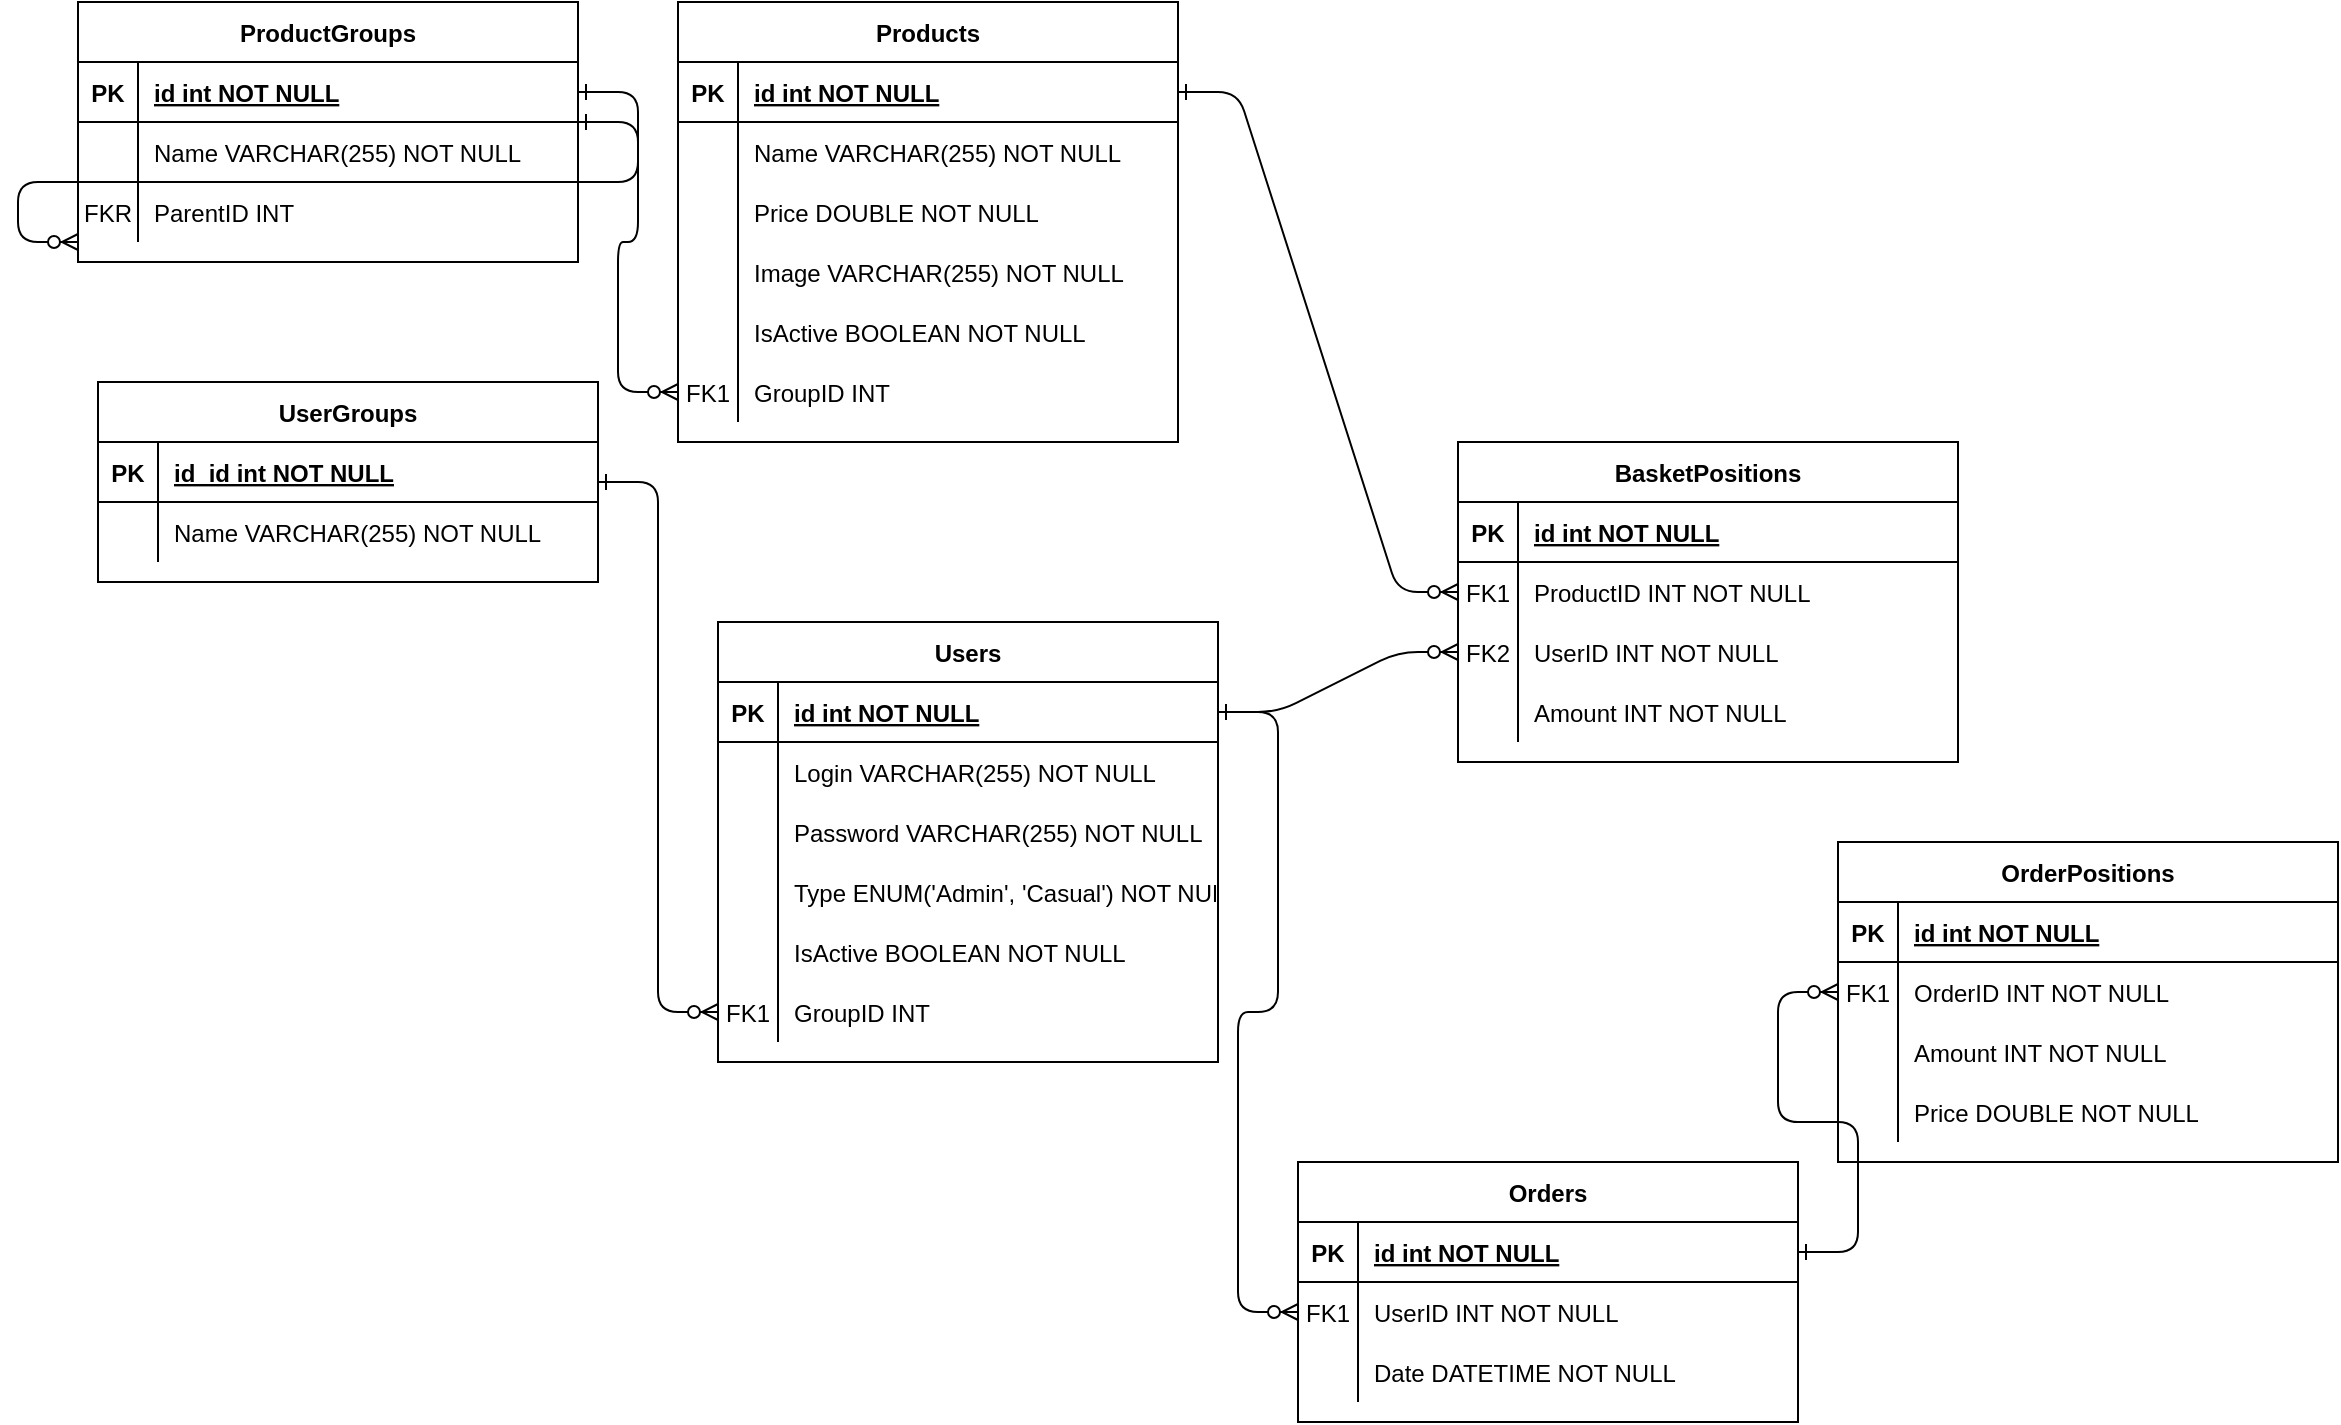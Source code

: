 <mxfile version="24.0.2" type="device">
  <diagram id="R2lEEEUBdFMjLlhIrx00" name="Page-1">
    <mxGraphModel dx="2284" dy="774" grid="1" gridSize="10" guides="1" tooltips="1" connect="1" arrows="1" fold="1" page="1" pageScale="1" pageWidth="850" pageHeight="1100" math="0" shadow="0" extFonts="Permanent Marker^https://fonts.googleapis.com/css?family=Permanent+Marker">
      <root>
        <mxCell id="0" />
        <mxCell id="1" parent="0" />
        <mxCell id="ZzncsqwdlwHEzgfTlSpE-1" value="Products" style="shape=table;startSize=30;container=1;collapsible=1;childLayout=tableLayout;fixedRows=1;rowLines=0;fontStyle=1;align=center;resizeLast=1;" vertex="1" parent="1">
          <mxGeometry x="320" y="400" width="250" height="220" as="geometry" />
        </mxCell>
        <mxCell id="ZzncsqwdlwHEzgfTlSpE-2" value="" style="shape=partialRectangle;collapsible=0;dropTarget=0;pointerEvents=0;fillColor=none;points=[[0,0.5],[1,0.5]];portConstraint=eastwest;top=0;left=0;right=0;bottom=1;" vertex="1" parent="ZzncsqwdlwHEzgfTlSpE-1">
          <mxGeometry y="30" width="250" height="30" as="geometry" />
        </mxCell>
        <mxCell id="ZzncsqwdlwHEzgfTlSpE-3" value="PK" style="shape=partialRectangle;overflow=hidden;connectable=0;fillColor=none;top=0;left=0;bottom=0;right=0;fontStyle=1;" vertex="1" parent="ZzncsqwdlwHEzgfTlSpE-2">
          <mxGeometry width="30" height="30" as="geometry">
            <mxRectangle width="30" height="30" as="alternateBounds" />
          </mxGeometry>
        </mxCell>
        <mxCell id="ZzncsqwdlwHEzgfTlSpE-4" value="id int NOT NULL " style="shape=partialRectangle;overflow=hidden;connectable=0;fillColor=none;top=0;left=0;bottom=0;right=0;align=left;spacingLeft=6;fontStyle=5;" vertex="1" parent="ZzncsqwdlwHEzgfTlSpE-2">
          <mxGeometry x="30" width="220" height="30" as="geometry">
            <mxRectangle width="220" height="30" as="alternateBounds" />
          </mxGeometry>
        </mxCell>
        <mxCell id="ZzncsqwdlwHEzgfTlSpE-5" value="" style="shape=partialRectangle;collapsible=0;dropTarget=0;pointerEvents=0;fillColor=none;points=[[0,0.5],[1,0.5]];portConstraint=eastwest;top=0;left=0;right=0;bottom=0;" vertex="1" parent="ZzncsqwdlwHEzgfTlSpE-1">
          <mxGeometry y="60" width="250" height="30" as="geometry" />
        </mxCell>
        <mxCell id="ZzncsqwdlwHEzgfTlSpE-6" value="" style="shape=partialRectangle;overflow=hidden;connectable=0;fillColor=none;top=0;left=0;bottom=0;right=0;" vertex="1" parent="ZzncsqwdlwHEzgfTlSpE-5">
          <mxGeometry width="30" height="30" as="geometry">
            <mxRectangle width="30" height="30" as="alternateBounds" />
          </mxGeometry>
        </mxCell>
        <mxCell id="ZzncsqwdlwHEzgfTlSpE-7" value="Name VARCHAR(255) NOT NULL" style="shape=partialRectangle;overflow=hidden;connectable=0;fillColor=none;top=0;left=0;bottom=0;right=0;align=left;spacingLeft=6;" vertex="1" parent="ZzncsqwdlwHEzgfTlSpE-5">
          <mxGeometry x="30" width="220" height="30" as="geometry">
            <mxRectangle width="220" height="30" as="alternateBounds" />
          </mxGeometry>
        </mxCell>
        <mxCell id="ZzncsqwdlwHEzgfTlSpE-54" value="" style="shape=partialRectangle;collapsible=0;dropTarget=0;pointerEvents=0;fillColor=none;points=[[0,0.5],[1,0.5]];portConstraint=eastwest;top=0;left=0;right=0;bottom=0;" vertex="1" parent="ZzncsqwdlwHEzgfTlSpE-1">
          <mxGeometry y="90" width="250" height="30" as="geometry" />
        </mxCell>
        <mxCell id="ZzncsqwdlwHEzgfTlSpE-55" value="" style="shape=partialRectangle;overflow=hidden;connectable=0;fillColor=none;top=0;left=0;bottom=0;right=0;" vertex="1" parent="ZzncsqwdlwHEzgfTlSpE-54">
          <mxGeometry width="30" height="30" as="geometry">
            <mxRectangle width="30" height="30" as="alternateBounds" />
          </mxGeometry>
        </mxCell>
        <mxCell id="ZzncsqwdlwHEzgfTlSpE-56" value="Price DOUBLE NOT NULL" style="shape=partialRectangle;overflow=hidden;connectable=0;fillColor=none;top=0;left=0;bottom=0;right=0;align=left;spacingLeft=6;" vertex="1" parent="ZzncsqwdlwHEzgfTlSpE-54">
          <mxGeometry x="30" width="220" height="30" as="geometry">
            <mxRectangle width="220" height="30" as="alternateBounds" />
          </mxGeometry>
        </mxCell>
        <mxCell id="ZzncsqwdlwHEzgfTlSpE-57" value="" style="shape=partialRectangle;collapsible=0;dropTarget=0;pointerEvents=0;fillColor=none;points=[[0,0.5],[1,0.5]];portConstraint=eastwest;top=0;left=0;right=0;bottom=0;" vertex="1" parent="ZzncsqwdlwHEzgfTlSpE-1">
          <mxGeometry y="120" width="250" height="30" as="geometry" />
        </mxCell>
        <mxCell id="ZzncsqwdlwHEzgfTlSpE-58" value="" style="shape=partialRectangle;overflow=hidden;connectable=0;fillColor=none;top=0;left=0;bottom=0;right=0;" vertex="1" parent="ZzncsqwdlwHEzgfTlSpE-57">
          <mxGeometry width="30" height="30" as="geometry">
            <mxRectangle width="30" height="30" as="alternateBounds" />
          </mxGeometry>
        </mxCell>
        <mxCell id="ZzncsqwdlwHEzgfTlSpE-59" value="Image VARCHAR(255) NOT NULL" style="shape=partialRectangle;overflow=hidden;connectable=0;fillColor=none;top=0;left=0;bottom=0;right=0;align=left;spacingLeft=6;" vertex="1" parent="ZzncsqwdlwHEzgfTlSpE-57">
          <mxGeometry x="30" width="220" height="30" as="geometry">
            <mxRectangle width="220" height="30" as="alternateBounds" />
          </mxGeometry>
        </mxCell>
        <mxCell id="ZzncsqwdlwHEzgfTlSpE-60" value="" style="shape=partialRectangle;collapsible=0;dropTarget=0;pointerEvents=0;fillColor=none;points=[[0,0.5],[1,0.5]];portConstraint=eastwest;top=0;left=0;right=0;bottom=0;" vertex="1" parent="ZzncsqwdlwHEzgfTlSpE-1">
          <mxGeometry y="150" width="250" height="30" as="geometry" />
        </mxCell>
        <mxCell id="ZzncsqwdlwHEzgfTlSpE-61" value="" style="shape=partialRectangle;overflow=hidden;connectable=0;fillColor=none;top=0;left=0;bottom=0;right=0;" vertex="1" parent="ZzncsqwdlwHEzgfTlSpE-60">
          <mxGeometry width="30" height="30" as="geometry">
            <mxRectangle width="30" height="30" as="alternateBounds" />
          </mxGeometry>
        </mxCell>
        <mxCell id="ZzncsqwdlwHEzgfTlSpE-62" value="IsActive BOOLEAN NOT NULL" style="shape=partialRectangle;overflow=hidden;connectable=0;fillColor=none;top=0;left=0;bottom=0;right=0;align=left;spacingLeft=6;" vertex="1" parent="ZzncsqwdlwHEzgfTlSpE-60">
          <mxGeometry x="30" width="220" height="30" as="geometry">
            <mxRectangle width="220" height="30" as="alternateBounds" />
          </mxGeometry>
        </mxCell>
        <mxCell id="ZzncsqwdlwHEzgfTlSpE-63" value="" style="shape=partialRectangle;collapsible=0;dropTarget=0;pointerEvents=0;fillColor=none;points=[[0,0.5],[1,0.5]];portConstraint=eastwest;top=0;left=0;right=0;bottom=0;" vertex="1" parent="ZzncsqwdlwHEzgfTlSpE-1">
          <mxGeometry y="180" width="250" height="30" as="geometry" />
        </mxCell>
        <mxCell id="ZzncsqwdlwHEzgfTlSpE-64" value="FK1" style="shape=partialRectangle;overflow=hidden;connectable=0;fillColor=none;top=0;left=0;bottom=0;right=0;" vertex="1" parent="ZzncsqwdlwHEzgfTlSpE-63">
          <mxGeometry width="30" height="30" as="geometry">
            <mxRectangle width="30" height="30" as="alternateBounds" />
          </mxGeometry>
        </mxCell>
        <mxCell id="ZzncsqwdlwHEzgfTlSpE-65" value="GroupID INT" style="shape=partialRectangle;overflow=hidden;connectable=0;fillColor=none;top=0;left=0;bottom=0;right=0;align=left;spacingLeft=6;" vertex="1" parent="ZzncsqwdlwHEzgfTlSpE-63">
          <mxGeometry x="30" width="220" height="30" as="geometry">
            <mxRectangle width="220" height="30" as="alternateBounds" />
          </mxGeometry>
        </mxCell>
        <mxCell id="ZzncsqwdlwHEzgfTlSpE-8" value="ProductGroups" style="shape=table;startSize=30;container=1;collapsible=1;childLayout=tableLayout;fixedRows=1;rowLines=0;fontStyle=1;align=center;resizeLast=1;" vertex="1" parent="1">
          <mxGeometry x="20" y="400" width="250" height="130" as="geometry" />
        </mxCell>
        <mxCell id="ZzncsqwdlwHEzgfTlSpE-9" value="" style="shape=partialRectangle;collapsible=0;dropTarget=0;pointerEvents=0;fillColor=none;points=[[0,0.5],[1,0.5]];portConstraint=eastwest;top=0;left=0;right=0;bottom=1;" vertex="1" parent="ZzncsqwdlwHEzgfTlSpE-8">
          <mxGeometry y="30" width="250" height="30" as="geometry" />
        </mxCell>
        <mxCell id="ZzncsqwdlwHEzgfTlSpE-10" value="PK" style="shape=partialRectangle;overflow=hidden;connectable=0;fillColor=none;top=0;left=0;bottom=0;right=0;fontStyle=1;" vertex="1" parent="ZzncsqwdlwHEzgfTlSpE-9">
          <mxGeometry width="30" height="30" as="geometry">
            <mxRectangle width="30" height="30" as="alternateBounds" />
          </mxGeometry>
        </mxCell>
        <mxCell id="ZzncsqwdlwHEzgfTlSpE-11" value="id int NOT NULL " style="shape=partialRectangle;overflow=hidden;connectable=0;fillColor=none;top=0;left=0;bottom=0;right=0;align=left;spacingLeft=6;fontStyle=5;" vertex="1" parent="ZzncsqwdlwHEzgfTlSpE-9">
          <mxGeometry x="30" width="220" height="30" as="geometry">
            <mxRectangle width="220" height="30" as="alternateBounds" />
          </mxGeometry>
        </mxCell>
        <mxCell id="ZzncsqwdlwHEzgfTlSpE-12" value="" style="shape=partialRectangle;collapsible=0;dropTarget=0;pointerEvents=0;fillColor=none;points=[[0,0.5],[1,0.5]];portConstraint=eastwest;top=0;left=0;right=0;bottom=0;" vertex="1" parent="ZzncsqwdlwHEzgfTlSpE-8">
          <mxGeometry y="60" width="250" height="30" as="geometry" />
        </mxCell>
        <mxCell id="ZzncsqwdlwHEzgfTlSpE-13" value="" style="shape=partialRectangle;overflow=hidden;connectable=0;fillColor=none;top=0;left=0;bottom=0;right=0;" vertex="1" parent="ZzncsqwdlwHEzgfTlSpE-12">
          <mxGeometry width="30" height="30" as="geometry">
            <mxRectangle width="30" height="30" as="alternateBounds" />
          </mxGeometry>
        </mxCell>
        <mxCell id="ZzncsqwdlwHEzgfTlSpE-14" value="Name VARCHAR(255) NOT NULL" style="shape=partialRectangle;overflow=hidden;connectable=0;fillColor=none;top=0;left=0;bottom=0;right=0;align=left;spacingLeft=6;" vertex="1" parent="ZzncsqwdlwHEzgfTlSpE-12">
          <mxGeometry x="30" width="220" height="30" as="geometry">
            <mxRectangle width="220" height="30" as="alternateBounds" />
          </mxGeometry>
        </mxCell>
        <mxCell id="ZzncsqwdlwHEzgfTlSpE-69" value="" style="shape=partialRectangle;collapsible=0;dropTarget=0;pointerEvents=0;fillColor=none;points=[[0,0.5],[1,0.5]];portConstraint=eastwest;top=0;left=0;right=0;bottom=0;" vertex="1" parent="ZzncsqwdlwHEzgfTlSpE-8">
          <mxGeometry y="90" width="250" height="30" as="geometry" />
        </mxCell>
        <mxCell id="ZzncsqwdlwHEzgfTlSpE-70" value="FKR" style="shape=partialRectangle;overflow=hidden;connectable=0;fillColor=none;top=0;left=0;bottom=0;right=0;" vertex="1" parent="ZzncsqwdlwHEzgfTlSpE-69">
          <mxGeometry width="30" height="30" as="geometry">
            <mxRectangle width="30" height="30" as="alternateBounds" />
          </mxGeometry>
        </mxCell>
        <mxCell id="ZzncsqwdlwHEzgfTlSpE-71" value="ParentID INT" style="shape=partialRectangle;overflow=hidden;connectable=0;fillColor=none;top=0;left=0;bottom=0;right=0;align=left;spacingLeft=6;" vertex="1" parent="ZzncsqwdlwHEzgfTlSpE-69">
          <mxGeometry x="30" width="220" height="30" as="geometry">
            <mxRectangle width="220" height="30" as="alternateBounds" />
          </mxGeometry>
        </mxCell>
        <mxCell id="ZzncsqwdlwHEzgfTlSpE-115" value="" style="edgeStyle=entityRelationEdgeStyle;endArrow=ERzeroToMany;startArrow=ERone;endFill=1;startFill=0;entryX=0;entryY=0.5;entryDx=0;entryDy=0;exitX=1;exitY=0.5;exitDx=0;exitDy=0;" edge="1" parent="ZzncsqwdlwHEzgfTlSpE-8">
          <mxGeometry width="100" height="100" relative="1" as="geometry">
            <mxPoint x="250" y="60" as="sourcePoint" />
            <mxPoint y="120" as="targetPoint" />
            <Array as="points">
              <mxPoint x="120" y="220" />
              <mxPoint x="130" y="210" />
              <mxPoint x="120" y="230" />
            </Array>
          </mxGeometry>
        </mxCell>
        <mxCell id="ZzncsqwdlwHEzgfTlSpE-15" value="Users" style="shape=table;startSize=30;container=1;collapsible=1;childLayout=tableLayout;fixedRows=1;rowLines=0;fontStyle=1;align=center;resizeLast=1;" vertex="1" parent="1">
          <mxGeometry x="340" y="710" width="250" height="220" as="geometry" />
        </mxCell>
        <mxCell id="ZzncsqwdlwHEzgfTlSpE-16" value="" style="shape=partialRectangle;collapsible=0;dropTarget=0;pointerEvents=0;fillColor=none;points=[[0,0.5],[1,0.5]];portConstraint=eastwest;top=0;left=0;right=0;bottom=1;" vertex="1" parent="ZzncsqwdlwHEzgfTlSpE-15">
          <mxGeometry y="30" width="250" height="30" as="geometry" />
        </mxCell>
        <mxCell id="ZzncsqwdlwHEzgfTlSpE-17" value="PK" style="shape=partialRectangle;overflow=hidden;connectable=0;fillColor=none;top=0;left=0;bottom=0;right=0;fontStyle=1;" vertex="1" parent="ZzncsqwdlwHEzgfTlSpE-16">
          <mxGeometry width="30" height="30" as="geometry">
            <mxRectangle width="30" height="30" as="alternateBounds" />
          </mxGeometry>
        </mxCell>
        <mxCell id="ZzncsqwdlwHEzgfTlSpE-18" value="id int NOT NULL " style="shape=partialRectangle;overflow=hidden;connectable=0;fillColor=none;top=0;left=0;bottom=0;right=0;align=left;spacingLeft=6;fontStyle=5;" vertex="1" parent="ZzncsqwdlwHEzgfTlSpE-16">
          <mxGeometry x="30" width="220" height="30" as="geometry">
            <mxRectangle width="220" height="30" as="alternateBounds" />
          </mxGeometry>
        </mxCell>
        <mxCell id="ZzncsqwdlwHEzgfTlSpE-19" value="" style="shape=partialRectangle;collapsible=0;dropTarget=0;pointerEvents=0;fillColor=none;points=[[0,0.5],[1,0.5]];portConstraint=eastwest;top=0;left=0;right=0;bottom=0;" vertex="1" parent="ZzncsqwdlwHEzgfTlSpE-15">
          <mxGeometry y="60" width="250" height="30" as="geometry" />
        </mxCell>
        <mxCell id="ZzncsqwdlwHEzgfTlSpE-20" value="" style="shape=partialRectangle;overflow=hidden;connectable=0;fillColor=none;top=0;left=0;bottom=0;right=0;" vertex="1" parent="ZzncsqwdlwHEzgfTlSpE-19">
          <mxGeometry width="30" height="30" as="geometry">
            <mxRectangle width="30" height="30" as="alternateBounds" />
          </mxGeometry>
        </mxCell>
        <mxCell id="ZzncsqwdlwHEzgfTlSpE-21" value=" Login VARCHAR(255) NOT NULL" style="shape=partialRectangle;overflow=hidden;connectable=0;fillColor=none;top=0;left=0;bottom=0;right=0;align=left;spacingLeft=6;" vertex="1" parent="ZzncsqwdlwHEzgfTlSpE-19">
          <mxGeometry x="30" width="220" height="30" as="geometry">
            <mxRectangle width="220" height="30" as="alternateBounds" />
          </mxGeometry>
        </mxCell>
        <mxCell id="ZzncsqwdlwHEzgfTlSpE-75" value="" style="shape=partialRectangle;collapsible=0;dropTarget=0;pointerEvents=0;fillColor=none;points=[[0,0.5],[1,0.5]];portConstraint=eastwest;top=0;left=0;right=0;bottom=0;" vertex="1" parent="ZzncsqwdlwHEzgfTlSpE-15">
          <mxGeometry y="90" width="250" height="30" as="geometry" />
        </mxCell>
        <mxCell id="ZzncsqwdlwHEzgfTlSpE-76" value="" style="shape=partialRectangle;overflow=hidden;connectable=0;fillColor=none;top=0;left=0;bottom=0;right=0;" vertex="1" parent="ZzncsqwdlwHEzgfTlSpE-75">
          <mxGeometry width="30" height="30" as="geometry">
            <mxRectangle width="30" height="30" as="alternateBounds" />
          </mxGeometry>
        </mxCell>
        <mxCell id="ZzncsqwdlwHEzgfTlSpE-77" value=" Password VARCHAR(255) NOT NULL" style="shape=partialRectangle;overflow=hidden;connectable=0;fillColor=none;top=0;left=0;bottom=0;right=0;align=left;spacingLeft=6;" vertex="1" parent="ZzncsqwdlwHEzgfTlSpE-75">
          <mxGeometry x="30" width="220" height="30" as="geometry">
            <mxRectangle width="220" height="30" as="alternateBounds" />
          </mxGeometry>
        </mxCell>
        <mxCell id="ZzncsqwdlwHEzgfTlSpE-78" value="" style="shape=partialRectangle;collapsible=0;dropTarget=0;pointerEvents=0;fillColor=none;points=[[0,0.5],[1,0.5]];portConstraint=eastwest;top=0;left=0;right=0;bottom=0;" vertex="1" parent="ZzncsqwdlwHEzgfTlSpE-15">
          <mxGeometry y="120" width="250" height="30" as="geometry" />
        </mxCell>
        <mxCell id="ZzncsqwdlwHEzgfTlSpE-79" value="" style="shape=partialRectangle;overflow=hidden;connectable=0;fillColor=none;top=0;left=0;bottom=0;right=0;" vertex="1" parent="ZzncsqwdlwHEzgfTlSpE-78">
          <mxGeometry width="30" height="30" as="geometry">
            <mxRectangle width="30" height="30" as="alternateBounds" />
          </mxGeometry>
        </mxCell>
        <mxCell id="ZzncsqwdlwHEzgfTlSpE-80" value="Type ENUM(&#39;Admin&#39;, &#39;Casual&#39;) NOT NULL" style="shape=partialRectangle;overflow=hidden;connectable=0;fillColor=none;top=0;left=0;bottom=0;right=0;align=left;spacingLeft=6;" vertex="1" parent="ZzncsqwdlwHEzgfTlSpE-78">
          <mxGeometry x="30" width="220" height="30" as="geometry">
            <mxRectangle width="220" height="30" as="alternateBounds" />
          </mxGeometry>
        </mxCell>
        <mxCell id="ZzncsqwdlwHEzgfTlSpE-81" value="" style="shape=partialRectangle;collapsible=0;dropTarget=0;pointerEvents=0;fillColor=none;points=[[0,0.5],[1,0.5]];portConstraint=eastwest;top=0;left=0;right=0;bottom=0;" vertex="1" parent="ZzncsqwdlwHEzgfTlSpE-15">
          <mxGeometry y="150" width="250" height="30" as="geometry" />
        </mxCell>
        <mxCell id="ZzncsqwdlwHEzgfTlSpE-82" value="" style="shape=partialRectangle;overflow=hidden;connectable=0;fillColor=none;top=0;left=0;bottom=0;right=0;" vertex="1" parent="ZzncsqwdlwHEzgfTlSpE-81">
          <mxGeometry width="30" height="30" as="geometry">
            <mxRectangle width="30" height="30" as="alternateBounds" />
          </mxGeometry>
        </mxCell>
        <mxCell id="ZzncsqwdlwHEzgfTlSpE-83" value=" IsActive BOOLEAN NOT NULL" style="shape=partialRectangle;overflow=hidden;connectable=0;fillColor=none;top=0;left=0;bottom=0;right=0;align=left;spacingLeft=6;" vertex="1" parent="ZzncsqwdlwHEzgfTlSpE-81">
          <mxGeometry x="30" width="220" height="30" as="geometry">
            <mxRectangle width="220" height="30" as="alternateBounds" />
          </mxGeometry>
        </mxCell>
        <mxCell id="ZzncsqwdlwHEzgfTlSpE-84" value="" style="shape=partialRectangle;collapsible=0;dropTarget=0;pointerEvents=0;fillColor=none;points=[[0,0.5],[1,0.5]];portConstraint=eastwest;top=0;left=0;right=0;bottom=0;" vertex="1" parent="ZzncsqwdlwHEzgfTlSpE-15">
          <mxGeometry y="180" width="250" height="30" as="geometry" />
        </mxCell>
        <mxCell id="ZzncsqwdlwHEzgfTlSpE-85" value="FK1" style="shape=partialRectangle;overflow=hidden;connectable=0;fillColor=none;top=0;left=0;bottom=0;right=0;" vertex="1" parent="ZzncsqwdlwHEzgfTlSpE-84">
          <mxGeometry width="30" height="30" as="geometry">
            <mxRectangle width="30" height="30" as="alternateBounds" />
          </mxGeometry>
        </mxCell>
        <mxCell id="ZzncsqwdlwHEzgfTlSpE-86" value="GroupID INT" style="shape=partialRectangle;overflow=hidden;connectable=0;fillColor=none;top=0;left=0;bottom=0;right=0;align=left;spacingLeft=6;" vertex="1" parent="ZzncsqwdlwHEzgfTlSpE-84">
          <mxGeometry x="30" width="220" height="30" as="geometry">
            <mxRectangle width="220" height="30" as="alternateBounds" />
          </mxGeometry>
        </mxCell>
        <mxCell id="ZzncsqwdlwHEzgfTlSpE-22" value="UserGroups" style="shape=table;startSize=30;container=1;collapsible=1;childLayout=tableLayout;fixedRows=1;rowLines=0;fontStyle=1;align=center;resizeLast=1;" vertex="1" parent="1">
          <mxGeometry x="30" y="590" width="250" height="100" as="geometry" />
        </mxCell>
        <mxCell id="ZzncsqwdlwHEzgfTlSpE-23" value="" style="shape=partialRectangle;collapsible=0;dropTarget=0;pointerEvents=0;fillColor=none;points=[[0,0.5],[1,0.5]];portConstraint=eastwest;top=0;left=0;right=0;bottom=1;" vertex="1" parent="ZzncsqwdlwHEzgfTlSpE-22">
          <mxGeometry y="30" width="250" height="30" as="geometry" />
        </mxCell>
        <mxCell id="ZzncsqwdlwHEzgfTlSpE-24" value="PK" style="shape=partialRectangle;overflow=hidden;connectable=0;fillColor=none;top=0;left=0;bottom=0;right=0;fontStyle=1;" vertex="1" parent="ZzncsqwdlwHEzgfTlSpE-23">
          <mxGeometry width="30" height="30" as="geometry">
            <mxRectangle width="30" height="30" as="alternateBounds" />
          </mxGeometry>
        </mxCell>
        <mxCell id="ZzncsqwdlwHEzgfTlSpE-25" value="id_id int NOT NULL " style="shape=partialRectangle;overflow=hidden;connectable=0;fillColor=none;top=0;left=0;bottom=0;right=0;align=left;spacingLeft=6;fontStyle=5;" vertex="1" parent="ZzncsqwdlwHEzgfTlSpE-23">
          <mxGeometry x="30" width="220" height="30" as="geometry">
            <mxRectangle width="220" height="30" as="alternateBounds" />
          </mxGeometry>
        </mxCell>
        <mxCell id="ZzncsqwdlwHEzgfTlSpE-26" value="" style="shape=partialRectangle;collapsible=0;dropTarget=0;pointerEvents=0;fillColor=none;points=[[0,0.5],[1,0.5]];portConstraint=eastwest;top=0;left=0;right=0;bottom=0;" vertex="1" parent="ZzncsqwdlwHEzgfTlSpE-22">
          <mxGeometry y="60" width="250" height="30" as="geometry" />
        </mxCell>
        <mxCell id="ZzncsqwdlwHEzgfTlSpE-27" value="" style="shape=partialRectangle;overflow=hidden;connectable=0;fillColor=none;top=0;left=0;bottom=0;right=0;" vertex="1" parent="ZzncsqwdlwHEzgfTlSpE-26">
          <mxGeometry width="30" height="30" as="geometry">
            <mxRectangle width="30" height="30" as="alternateBounds" />
          </mxGeometry>
        </mxCell>
        <mxCell id="ZzncsqwdlwHEzgfTlSpE-28" value="  Name VARCHAR(255) NOT NULL" style="shape=partialRectangle;overflow=hidden;connectable=0;fillColor=none;top=0;left=0;bottom=0;right=0;align=left;spacingLeft=6;" vertex="1" parent="ZzncsqwdlwHEzgfTlSpE-26">
          <mxGeometry x="30" width="220" height="30" as="geometry">
            <mxRectangle width="220" height="30" as="alternateBounds" />
          </mxGeometry>
        </mxCell>
        <mxCell id="ZzncsqwdlwHEzgfTlSpE-29" value="BasketPositions" style="shape=table;startSize=30;container=1;collapsible=1;childLayout=tableLayout;fixedRows=1;rowLines=0;fontStyle=1;align=center;resizeLast=1;" vertex="1" parent="1">
          <mxGeometry x="710" y="620" width="250" height="160" as="geometry" />
        </mxCell>
        <mxCell id="ZzncsqwdlwHEzgfTlSpE-30" value="" style="shape=partialRectangle;collapsible=0;dropTarget=0;pointerEvents=0;fillColor=none;points=[[0,0.5],[1,0.5]];portConstraint=eastwest;top=0;left=0;right=0;bottom=1;" vertex="1" parent="ZzncsqwdlwHEzgfTlSpE-29">
          <mxGeometry y="30" width="250" height="30" as="geometry" />
        </mxCell>
        <mxCell id="ZzncsqwdlwHEzgfTlSpE-31" value="PK" style="shape=partialRectangle;overflow=hidden;connectable=0;fillColor=none;top=0;left=0;bottom=0;right=0;fontStyle=1;" vertex="1" parent="ZzncsqwdlwHEzgfTlSpE-30">
          <mxGeometry width="30" height="30" as="geometry">
            <mxRectangle width="30" height="30" as="alternateBounds" />
          </mxGeometry>
        </mxCell>
        <mxCell id="ZzncsqwdlwHEzgfTlSpE-32" value="id int NOT NULL " style="shape=partialRectangle;overflow=hidden;connectable=0;fillColor=none;top=0;left=0;bottom=0;right=0;align=left;spacingLeft=6;fontStyle=5;" vertex="1" parent="ZzncsqwdlwHEzgfTlSpE-30">
          <mxGeometry x="30" width="220" height="30" as="geometry">
            <mxRectangle width="220" height="30" as="alternateBounds" />
          </mxGeometry>
        </mxCell>
        <mxCell id="ZzncsqwdlwHEzgfTlSpE-33" value="" style="shape=partialRectangle;collapsible=0;dropTarget=0;pointerEvents=0;fillColor=none;points=[[0,0.5],[1,0.5]];portConstraint=eastwest;top=0;left=0;right=0;bottom=0;" vertex="1" parent="ZzncsqwdlwHEzgfTlSpE-29">
          <mxGeometry y="60" width="250" height="30" as="geometry" />
        </mxCell>
        <mxCell id="ZzncsqwdlwHEzgfTlSpE-34" value="FK1" style="shape=partialRectangle;overflow=hidden;connectable=0;fillColor=none;top=0;left=0;bottom=0;right=0;" vertex="1" parent="ZzncsqwdlwHEzgfTlSpE-33">
          <mxGeometry width="30" height="30" as="geometry">
            <mxRectangle width="30" height="30" as="alternateBounds" />
          </mxGeometry>
        </mxCell>
        <mxCell id="ZzncsqwdlwHEzgfTlSpE-35" value=" ProductID INT NOT NULL" style="shape=partialRectangle;overflow=hidden;connectable=0;fillColor=none;top=0;left=0;bottom=0;right=0;align=left;spacingLeft=6;" vertex="1" parent="ZzncsqwdlwHEzgfTlSpE-33">
          <mxGeometry x="30" width="220" height="30" as="geometry">
            <mxRectangle width="220" height="30" as="alternateBounds" />
          </mxGeometry>
        </mxCell>
        <mxCell id="ZzncsqwdlwHEzgfTlSpE-87" value="" style="shape=partialRectangle;collapsible=0;dropTarget=0;pointerEvents=0;fillColor=none;points=[[0,0.5],[1,0.5]];portConstraint=eastwest;top=0;left=0;right=0;bottom=0;" vertex="1" parent="ZzncsqwdlwHEzgfTlSpE-29">
          <mxGeometry y="90" width="250" height="30" as="geometry" />
        </mxCell>
        <mxCell id="ZzncsqwdlwHEzgfTlSpE-88" value="FK2" style="shape=partialRectangle;overflow=hidden;connectable=0;fillColor=none;top=0;left=0;bottom=0;right=0;" vertex="1" parent="ZzncsqwdlwHEzgfTlSpE-87">
          <mxGeometry width="30" height="30" as="geometry">
            <mxRectangle width="30" height="30" as="alternateBounds" />
          </mxGeometry>
        </mxCell>
        <mxCell id="ZzncsqwdlwHEzgfTlSpE-89" value="UserID INT NOT NULL" style="shape=partialRectangle;overflow=hidden;connectable=0;fillColor=none;top=0;left=0;bottom=0;right=0;align=left;spacingLeft=6;" vertex="1" parent="ZzncsqwdlwHEzgfTlSpE-87">
          <mxGeometry x="30" width="220" height="30" as="geometry">
            <mxRectangle width="220" height="30" as="alternateBounds" />
          </mxGeometry>
        </mxCell>
        <mxCell id="ZzncsqwdlwHEzgfTlSpE-90" value="" style="shape=partialRectangle;collapsible=0;dropTarget=0;pointerEvents=0;fillColor=none;points=[[0,0.5],[1,0.5]];portConstraint=eastwest;top=0;left=0;right=0;bottom=0;" vertex="1" parent="ZzncsqwdlwHEzgfTlSpE-29">
          <mxGeometry y="120" width="250" height="30" as="geometry" />
        </mxCell>
        <mxCell id="ZzncsqwdlwHEzgfTlSpE-91" value="" style="shape=partialRectangle;overflow=hidden;connectable=0;fillColor=none;top=0;left=0;bottom=0;right=0;" vertex="1" parent="ZzncsqwdlwHEzgfTlSpE-90">
          <mxGeometry width="30" height="30" as="geometry">
            <mxRectangle width="30" height="30" as="alternateBounds" />
          </mxGeometry>
        </mxCell>
        <mxCell id="ZzncsqwdlwHEzgfTlSpE-92" value="Amount INT NOT NULL" style="shape=partialRectangle;overflow=hidden;connectable=0;fillColor=none;top=0;left=0;bottom=0;right=0;align=left;spacingLeft=6;" vertex="1" parent="ZzncsqwdlwHEzgfTlSpE-90">
          <mxGeometry x="30" width="220" height="30" as="geometry">
            <mxRectangle width="220" height="30" as="alternateBounds" />
          </mxGeometry>
        </mxCell>
        <mxCell id="ZzncsqwdlwHEzgfTlSpE-36" value="Orders" style="shape=table;startSize=30;container=1;collapsible=1;childLayout=tableLayout;fixedRows=1;rowLines=0;fontStyle=1;align=center;resizeLast=1;" vertex="1" parent="1">
          <mxGeometry x="630" y="980" width="250" height="130" as="geometry" />
        </mxCell>
        <mxCell id="ZzncsqwdlwHEzgfTlSpE-37" value="" style="shape=partialRectangle;collapsible=0;dropTarget=0;pointerEvents=0;fillColor=none;points=[[0,0.5],[1,0.5]];portConstraint=eastwest;top=0;left=0;right=0;bottom=1;" vertex="1" parent="ZzncsqwdlwHEzgfTlSpE-36">
          <mxGeometry y="30" width="250" height="30" as="geometry" />
        </mxCell>
        <mxCell id="ZzncsqwdlwHEzgfTlSpE-38" value="PK" style="shape=partialRectangle;overflow=hidden;connectable=0;fillColor=none;top=0;left=0;bottom=0;right=0;fontStyle=1;" vertex="1" parent="ZzncsqwdlwHEzgfTlSpE-37">
          <mxGeometry width="30" height="30" as="geometry">
            <mxRectangle width="30" height="30" as="alternateBounds" />
          </mxGeometry>
        </mxCell>
        <mxCell id="ZzncsqwdlwHEzgfTlSpE-39" value="id int NOT NULL " style="shape=partialRectangle;overflow=hidden;connectable=0;fillColor=none;top=0;left=0;bottom=0;right=0;align=left;spacingLeft=6;fontStyle=5;" vertex="1" parent="ZzncsqwdlwHEzgfTlSpE-37">
          <mxGeometry x="30" width="220" height="30" as="geometry">
            <mxRectangle width="220" height="30" as="alternateBounds" />
          </mxGeometry>
        </mxCell>
        <mxCell id="ZzncsqwdlwHEzgfTlSpE-40" value="" style="shape=partialRectangle;collapsible=0;dropTarget=0;pointerEvents=0;fillColor=none;points=[[0,0.5],[1,0.5]];portConstraint=eastwest;top=0;left=0;right=0;bottom=0;" vertex="1" parent="ZzncsqwdlwHEzgfTlSpE-36">
          <mxGeometry y="60" width="250" height="30" as="geometry" />
        </mxCell>
        <mxCell id="ZzncsqwdlwHEzgfTlSpE-41" value="FK1" style="shape=partialRectangle;overflow=hidden;connectable=0;fillColor=none;top=0;left=0;bottom=0;right=0;" vertex="1" parent="ZzncsqwdlwHEzgfTlSpE-40">
          <mxGeometry width="30" height="30" as="geometry">
            <mxRectangle width="30" height="30" as="alternateBounds" />
          </mxGeometry>
        </mxCell>
        <mxCell id="ZzncsqwdlwHEzgfTlSpE-42" value="UserID INT NOT NULL" style="shape=partialRectangle;overflow=hidden;connectable=0;fillColor=none;top=0;left=0;bottom=0;right=0;align=left;spacingLeft=6;" vertex="1" parent="ZzncsqwdlwHEzgfTlSpE-40">
          <mxGeometry x="30" width="220" height="30" as="geometry">
            <mxRectangle width="220" height="30" as="alternateBounds" />
          </mxGeometry>
        </mxCell>
        <mxCell id="ZzncsqwdlwHEzgfTlSpE-99" value="" style="shape=partialRectangle;collapsible=0;dropTarget=0;pointerEvents=0;fillColor=none;points=[[0,0.5],[1,0.5]];portConstraint=eastwest;top=0;left=0;right=0;bottom=0;" vertex="1" parent="ZzncsqwdlwHEzgfTlSpE-36">
          <mxGeometry y="90" width="250" height="30" as="geometry" />
        </mxCell>
        <mxCell id="ZzncsqwdlwHEzgfTlSpE-100" value="" style="shape=partialRectangle;overflow=hidden;connectable=0;fillColor=none;top=0;left=0;bottom=0;right=0;" vertex="1" parent="ZzncsqwdlwHEzgfTlSpE-99">
          <mxGeometry width="30" height="30" as="geometry">
            <mxRectangle width="30" height="30" as="alternateBounds" />
          </mxGeometry>
        </mxCell>
        <mxCell id="ZzncsqwdlwHEzgfTlSpE-101" value="Date DATETIME NOT NULL" style="shape=partialRectangle;overflow=hidden;connectable=0;fillColor=none;top=0;left=0;bottom=0;right=0;align=left;spacingLeft=6;" vertex="1" parent="ZzncsqwdlwHEzgfTlSpE-99">
          <mxGeometry x="30" width="220" height="30" as="geometry">
            <mxRectangle width="220" height="30" as="alternateBounds" />
          </mxGeometry>
        </mxCell>
        <mxCell id="ZzncsqwdlwHEzgfTlSpE-43" value="OrderPositions" style="shape=table;startSize=30;container=1;collapsible=1;childLayout=tableLayout;fixedRows=1;rowLines=0;fontStyle=1;align=center;resizeLast=1;" vertex="1" parent="1">
          <mxGeometry x="900" y="820" width="250" height="160" as="geometry" />
        </mxCell>
        <mxCell id="ZzncsqwdlwHEzgfTlSpE-44" value="" style="shape=partialRectangle;collapsible=0;dropTarget=0;pointerEvents=0;fillColor=none;points=[[0,0.5],[1,0.5]];portConstraint=eastwest;top=0;left=0;right=0;bottom=1;" vertex="1" parent="ZzncsqwdlwHEzgfTlSpE-43">
          <mxGeometry y="30" width="250" height="30" as="geometry" />
        </mxCell>
        <mxCell id="ZzncsqwdlwHEzgfTlSpE-45" value="PK" style="shape=partialRectangle;overflow=hidden;connectable=0;fillColor=none;top=0;left=0;bottom=0;right=0;fontStyle=1;" vertex="1" parent="ZzncsqwdlwHEzgfTlSpE-44">
          <mxGeometry width="30" height="30" as="geometry">
            <mxRectangle width="30" height="30" as="alternateBounds" />
          </mxGeometry>
        </mxCell>
        <mxCell id="ZzncsqwdlwHEzgfTlSpE-46" value="id int NOT NULL " style="shape=partialRectangle;overflow=hidden;connectable=0;fillColor=none;top=0;left=0;bottom=0;right=0;align=left;spacingLeft=6;fontStyle=5;" vertex="1" parent="ZzncsqwdlwHEzgfTlSpE-44">
          <mxGeometry x="30" width="220" height="30" as="geometry">
            <mxRectangle width="220" height="30" as="alternateBounds" />
          </mxGeometry>
        </mxCell>
        <mxCell id="ZzncsqwdlwHEzgfTlSpE-47" value="" style="shape=partialRectangle;collapsible=0;dropTarget=0;pointerEvents=0;fillColor=none;points=[[0,0.5],[1,0.5]];portConstraint=eastwest;top=0;left=0;right=0;bottom=0;" vertex="1" parent="ZzncsqwdlwHEzgfTlSpE-43">
          <mxGeometry y="60" width="250" height="30" as="geometry" />
        </mxCell>
        <mxCell id="ZzncsqwdlwHEzgfTlSpE-48" value="FK1" style="shape=partialRectangle;overflow=hidden;connectable=0;fillColor=none;top=0;left=0;bottom=0;right=0;" vertex="1" parent="ZzncsqwdlwHEzgfTlSpE-47">
          <mxGeometry width="30" height="30" as="geometry">
            <mxRectangle width="30" height="30" as="alternateBounds" />
          </mxGeometry>
        </mxCell>
        <mxCell id="ZzncsqwdlwHEzgfTlSpE-49" value="OrderID INT NOT NULL" style="shape=partialRectangle;overflow=hidden;connectable=0;fillColor=none;top=0;left=0;bottom=0;right=0;align=left;spacingLeft=6;" vertex="1" parent="ZzncsqwdlwHEzgfTlSpE-47">
          <mxGeometry x="30" width="220" height="30" as="geometry">
            <mxRectangle width="220" height="30" as="alternateBounds" />
          </mxGeometry>
        </mxCell>
        <mxCell id="ZzncsqwdlwHEzgfTlSpE-102" value="" style="shape=partialRectangle;collapsible=0;dropTarget=0;pointerEvents=0;fillColor=none;points=[[0,0.5],[1,0.5]];portConstraint=eastwest;top=0;left=0;right=0;bottom=0;" vertex="1" parent="ZzncsqwdlwHEzgfTlSpE-43">
          <mxGeometry y="90" width="250" height="30" as="geometry" />
        </mxCell>
        <mxCell id="ZzncsqwdlwHEzgfTlSpE-103" value="" style="shape=partialRectangle;overflow=hidden;connectable=0;fillColor=none;top=0;left=0;bottom=0;right=0;" vertex="1" parent="ZzncsqwdlwHEzgfTlSpE-102">
          <mxGeometry width="30" height="30" as="geometry">
            <mxRectangle width="30" height="30" as="alternateBounds" />
          </mxGeometry>
        </mxCell>
        <mxCell id="ZzncsqwdlwHEzgfTlSpE-104" value="Amount INT NOT NULL" style="shape=partialRectangle;overflow=hidden;connectable=0;fillColor=none;top=0;left=0;bottom=0;right=0;align=left;spacingLeft=6;" vertex="1" parent="ZzncsqwdlwHEzgfTlSpE-102">
          <mxGeometry x="30" width="220" height="30" as="geometry">
            <mxRectangle width="220" height="30" as="alternateBounds" />
          </mxGeometry>
        </mxCell>
        <mxCell id="ZzncsqwdlwHEzgfTlSpE-105" value="" style="shape=partialRectangle;collapsible=0;dropTarget=0;pointerEvents=0;fillColor=none;points=[[0,0.5],[1,0.5]];portConstraint=eastwest;top=0;left=0;right=0;bottom=0;" vertex="1" parent="ZzncsqwdlwHEzgfTlSpE-43">
          <mxGeometry y="120" width="250" height="30" as="geometry" />
        </mxCell>
        <mxCell id="ZzncsqwdlwHEzgfTlSpE-106" value="" style="shape=partialRectangle;overflow=hidden;connectable=0;fillColor=none;top=0;left=0;bottom=0;right=0;" vertex="1" parent="ZzncsqwdlwHEzgfTlSpE-105">
          <mxGeometry width="30" height="30" as="geometry">
            <mxRectangle width="30" height="30" as="alternateBounds" />
          </mxGeometry>
        </mxCell>
        <mxCell id="ZzncsqwdlwHEzgfTlSpE-107" value="Price DOUBLE NOT NULL" style="shape=partialRectangle;overflow=hidden;connectable=0;fillColor=none;top=0;left=0;bottom=0;right=0;align=left;spacingLeft=6;" vertex="1" parent="ZzncsqwdlwHEzgfTlSpE-105">
          <mxGeometry x="30" width="220" height="30" as="geometry">
            <mxRectangle width="220" height="30" as="alternateBounds" />
          </mxGeometry>
        </mxCell>
        <mxCell id="ZzncsqwdlwHEzgfTlSpE-109" value="" style="edgeStyle=entityRelationEdgeStyle;endArrow=ERzeroToMany;startArrow=ERone;endFill=1;startFill=0;entryX=0;entryY=0.5;entryDx=0;entryDy=0;exitX=1;exitY=0.5;exitDx=0;exitDy=0;" edge="1" parent="1" source="ZzncsqwdlwHEzgfTlSpE-9" target="ZzncsqwdlwHEzgfTlSpE-63">
          <mxGeometry width="100" height="100" relative="1" as="geometry">
            <mxPoint x="10" y="550" as="sourcePoint" />
            <mxPoint x="90" y="580" as="targetPoint" />
          </mxGeometry>
        </mxCell>
        <mxCell id="ZzncsqwdlwHEzgfTlSpE-110" value="" style="edgeStyle=entityRelationEdgeStyle;endArrow=ERzeroToMany;startArrow=ERone;endFill=1;startFill=0;exitX=1;exitY=0.5;exitDx=0;exitDy=0;entryX=0;entryY=0.5;entryDx=0;entryDy=0;" edge="1" parent="1" source="ZzncsqwdlwHEzgfTlSpE-2" target="ZzncsqwdlwHEzgfTlSpE-33">
          <mxGeometry width="100" height="100" relative="1" as="geometry">
            <mxPoint x="390" y="185" as="sourcePoint" />
            <mxPoint x="360" y="860" as="targetPoint" />
          </mxGeometry>
        </mxCell>
        <mxCell id="ZzncsqwdlwHEzgfTlSpE-111" value="" style="edgeStyle=entityRelationEdgeStyle;endArrow=ERzeroToMany;startArrow=ERone;endFill=1;startFill=0;exitX=1;exitY=0.5;exitDx=0;exitDy=0;entryX=0;entryY=0.5;entryDx=0;entryDy=0;" edge="1" parent="1" source="ZzncsqwdlwHEzgfTlSpE-16" target="ZzncsqwdlwHEzgfTlSpE-87">
          <mxGeometry width="100" height="100" relative="1" as="geometry">
            <mxPoint x="580" y="455" as="sourcePoint" />
            <mxPoint x="620" y="525" as="targetPoint" />
          </mxGeometry>
        </mxCell>
        <mxCell id="ZzncsqwdlwHEzgfTlSpE-112" value="" style="edgeStyle=entityRelationEdgeStyle;endArrow=ERzeroToMany;startArrow=ERone;endFill=1;startFill=0;exitX=1;exitY=0.5;exitDx=0;exitDy=0;entryX=0;entryY=0.5;entryDx=0;entryDy=0;" edge="1" parent="1" source="ZzncsqwdlwHEzgfTlSpE-22" target="ZzncsqwdlwHEzgfTlSpE-84">
          <mxGeometry width="100" height="100" relative="1" as="geometry">
            <mxPoint x="380" y="775" as="sourcePoint" />
            <mxPoint x="720" y="735" as="targetPoint" />
          </mxGeometry>
        </mxCell>
        <mxCell id="ZzncsqwdlwHEzgfTlSpE-113" value="" style="edgeStyle=entityRelationEdgeStyle;endArrow=ERzeroToMany;startArrow=ERone;endFill=1;startFill=0;exitX=1;exitY=0.5;exitDx=0;exitDy=0;entryX=0;entryY=0.5;entryDx=0;entryDy=0;" edge="1" parent="1" source="ZzncsqwdlwHEzgfTlSpE-16" target="ZzncsqwdlwHEzgfTlSpE-40">
          <mxGeometry width="100" height="100" relative="1" as="geometry">
            <mxPoint x="600" y="765" as="sourcePoint" />
            <mxPoint x="720" y="735" as="targetPoint" />
          </mxGeometry>
        </mxCell>
        <mxCell id="ZzncsqwdlwHEzgfTlSpE-114" value="" style="edgeStyle=entityRelationEdgeStyle;endArrow=ERzeroToMany;startArrow=ERone;endFill=1;startFill=0;exitX=1;exitY=0.5;exitDx=0;exitDy=0;entryX=0;entryY=0.5;entryDx=0;entryDy=0;" edge="1" parent="1" source="ZzncsqwdlwHEzgfTlSpE-37" target="ZzncsqwdlwHEzgfTlSpE-47">
          <mxGeometry width="100" height="100" relative="1" as="geometry">
            <mxPoint x="600" y="765" as="sourcePoint" />
            <mxPoint x="710" y="935" as="targetPoint" />
          </mxGeometry>
        </mxCell>
      </root>
    </mxGraphModel>
  </diagram>
</mxfile>
